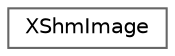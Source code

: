 digraph "Graphical Class Hierarchy"
{
 // LATEX_PDF_SIZE
  bgcolor="transparent";
  edge [fontname=Helvetica,fontsize=10,labelfontname=Helvetica,labelfontsize=10];
  node [fontname=Helvetica,fontsize=10,shape=box,height=0.2,width=0.4];
  rankdir="LR";
  Node0 [id="Node000000",label="XShmImage",height=0.2,width=0.4,color="grey40", fillcolor="white", style="filled",URL="$class_x_shm_image.html",tooltip=" "];
}
